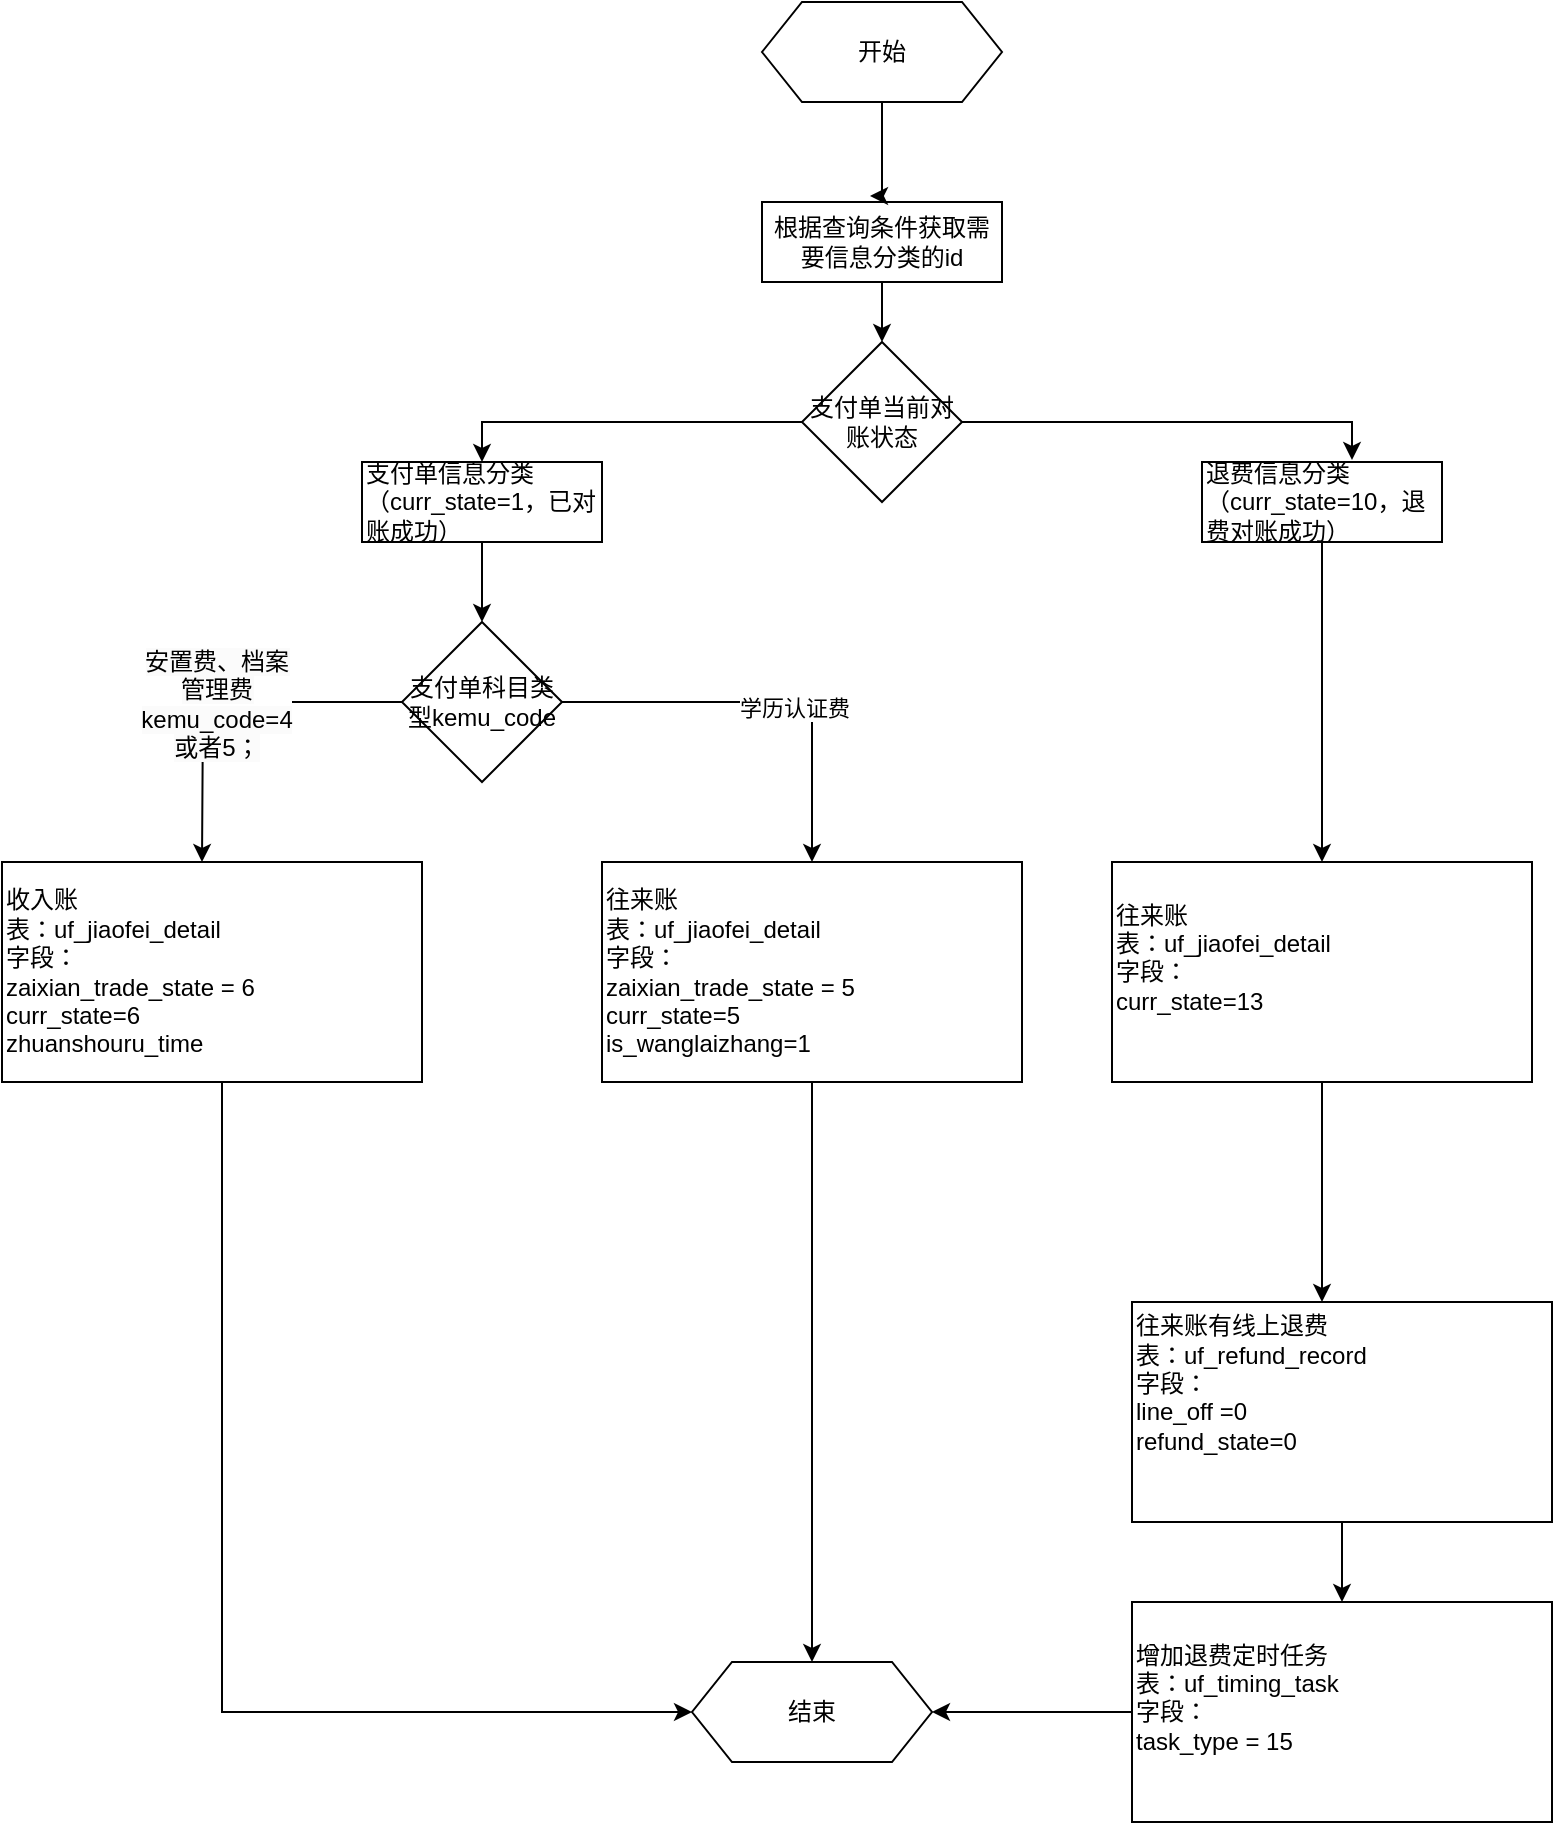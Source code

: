 <mxfile version="24.7.5">
  <diagram id="C5RBs43oDa-KdzZeNtuy" name="Page-1">
    <mxGraphModel dx="2261" dy="746" grid="1" gridSize="10" guides="1" tooltips="1" connect="1" arrows="1" fold="1" page="1" pageScale="1" pageWidth="827" pageHeight="1169" math="0" shadow="0">
      <root>
        <mxCell id="WIyWlLk6GJQsqaUBKTNV-0" />
        <mxCell id="WIyWlLk6GJQsqaUBKTNV-1" parent="WIyWlLk6GJQsqaUBKTNV-0" />
        <mxCell id="h3pDS9H2A7vJjk51DCKi-2" value="开始" style="shape=hexagon;perimeter=hexagonPerimeter2;whiteSpace=wrap;html=1;fixedSize=1;" vertex="1" parent="WIyWlLk6GJQsqaUBKTNV-1">
          <mxGeometry x="360" y="30" width="120" height="50" as="geometry" />
        </mxCell>
        <mxCell id="h3pDS9H2A7vJjk51DCKi-19" style="edgeStyle=orthogonalEdgeStyle;rounded=0;orthogonalLoop=1;jettySize=auto;html=1;entryX=0.5;entryY=0;entryDx=0;entryDy=0;" edge="1" parent="WIyWlLk6GJQsqaUBKTNV-1" source="h3pDS9H2A7vJjk51DCKi-3" target="h3pDS9H2A7vJjk51DCKi-6">
          <mxGeometry relative="1" as="geometry" />
        </mxCell>
        <mxCell id="h3pDS9H2A7vJjk51DCKi-3" value="根据查询条件获取需要信息分类的id" style="rounded=0;whiteSpace=wrap;html=1;" vertex="1" parent="WIyWlLk6GJQsqaUBKTNV-1">
          <mxGeometry x="360" y="130" width="120" height="40" as="geometry" />
        </mxCell>
        <mxCell id="h3pDS9H2A7vJjk51DCKi-20" style="edgeStyle=orthogonalEdgeStyle;rounded=0;orthogonalLoop=1;jettySize=auto;html=1;" edge="1" parent="WIyWlLk6GJQsqaUBKTNV-1" source="h3pDS9H2A7vJjk51DCKi-4" target="h3pDS9H2A7vJjk51DCKi-9">
          <mxGeometry relative="1" as="geometry" />
        </mxCell>
        <mxCell id="h3pDS9H2A7vJjk51DCKi-4" value="支付单信息分类（curr_state=1，已对账成功）" style="rounded=0;whiteSpace=wrap;html=1;align=left;" vertex="1" parent="WIyWlLk6GJQsqaUBKTNV-1">
          <mxGeometry x="160" y="260" width="120" height="40" as="geometry" />
        </mxCell>
        <mxCell id="h3pDS9H2A7vJjk51DCKi-17" style="edgeStyle=orthogonalEdgeStyle;rounded=0;orthogonalLoop=1;jettySize=auto;html=1;" edge="1" parent="WIyWlLk6GJQsqaUBKTNV-1" source="h3pDS9H2A7vJjk51DCKi-5" target="h3pDS9H2A7vJjk51DCKi-16">
          <mxGeometry relative="1" as="geometry">
            <mxPoint x="640" y="450" as="targetPoint" />
          </mxGeometry>
        </mxCell>
        <mxCell id="h3pDS9H2A7vJjk51DCKi-5" value="退费信息分类（curr_state=10，退费对账成功）" style="rounded=0;whiteSpace=wrap;html=1;align=left;" vertex="1" parent="WIyWlLk6GJQsqaUBKTNV-1">
          <mxGeometry x="580" y="260" width="120" height="40" as="geometry" />
        </mxCell>
        <mxCell id="h3pDS9H2A7vJjk51DCKi-7" style="edgeStyle=orthogonalEdgeStyle;rounded=0;orthogonalLoop=1;jettySize=auto;html=1;entryX=0.5;entryY=0;entryDx=0;entryDy=0;" edge="1" parent="WIyWlLk6GJQsqaUBKTNV-1" source="h3pDS9H2A7vJjk51DCKi-6" target="h3pDS9H2A7vJjk51DCKi-4">
          <mxGeometry relative="1" as="geometry" />
        </mxCell>
        <mxCell id="h3pDS9H2A7vJjk51DCKi-6" value="支付单当前对账状态" style="rhombus;whiteSpace=wrap;html=1;" vertex="1" parent="WIyWlLk6GJQsqaUBKTNV-1">
          <mxGeometry x="380" y="200" width="80" height="80" as="geometry" />
        </mxCell>
        <mxCell id="h3pDS9H2A7vJjk51DCKi-8" style="edgeStyle=orthogonalEdgeStyle;rounded=0;orthogonalLoop=1;jettySize=auto;html=1;entryX=0.625;entryY=-0.025;entryDx=0;entryDy=0;entryPerimeter=0;" edge="1" parent="WIyWlLk6GJQsqaUBKTNV-1" source="h3pDS9H2A7vJjk51DCKi-6" target="h3pDS9H2A7vJjk51DCKi-5">
          <mxGeometry relative="1" as="geometry" />
        </mxCell>
        <mxCell id="h3pDS9H2A7vJjk51DCKi-11" style="edgeStyle=orthogonalEdgeStyle;rounded=0;orthogonalLoop=1;jettySize=auto;html=1;" edge="1" parent="WIyWlLk6GJQsqaUBKTNV-1" source="h3pDS9H2A7vJjk51DCKi-9">
          <mxGeometry relative="1" as="geometry">
            <mxPoint x="80" y="460" as="targetPoint" />
          </mxGeometry>
        </mxCell>
        <mxCell id="h3pDS9H2A7vJjk51DCKi-12" value="&lt;span style=&quot;font-size: 12px; text-wrap: wrap; background-color: rgb(251, 251, 251);&quot;&gt;安置费、档案管理费kemu_code=4 或者5；&lt;/span&gt;" style="edgeLabel;html=1;align=center;verticalAlign=middle;resizable=0;points=[];" vertex="1" connectable="0" parent="h3pDS9H2A7vJjk51DCKi-11">
          <mxGeometry x="0.036" y="1" relative="1" as="geometry">
            <mxPoint as="offset" />
          </mxGeometry>
        </mxCell>
        <mxCell id="h3pDS9H2A7vJjk51DCKi-14" style="edgeStyle=orthogonalEdgeStyle;rounded=0;orthogonalLoop=1;jettySize=auto;html=1;" edge="1" parent="WIyWlLk6GJQsqaUBKTNV-1" source="h3pDS9H2A7vJjk51DCKi-9" target="h3pDS9H2A7vJjk51DCKi-13">
          <mxGeometry relative="1" as="geometry" />
        </mxCell>
        <mxCell id="h3pDS9H2A7vJjk51DCKi-15" value="学历认证费" style="edgeLabel;html=1;align=center;verticalAlign=middle;resizable=0;points=[];" vertex="1" connectable="0" parent="h3pDS9H2A7vJjk51DCKi-14">
          <mxGeometry x="0.129" y="-3" relative="1" as="geometry">
            <mxPoint as="offset" />
          </mxGeometry>
        </mxCell>
        <mxCell id="h3pDS9H2A7vJjk51DCKi-9" value="支付单科目类型kemu_code" style="rhombus;whiteSpace=wrap;html=1;" vertex="1" parent="WIyWlLk6GJQsqaUBKTNV-1">
          <mxGeometry x="180" y="340" width="80" height="80" as="geometry" />
        </mxCell>
        <mxCell id="h3pDS9H2A7vJjk51DCKi-30" style="edgeStyle=orthogonalEdgeStyle;rounded=0;orthogonalLoop=1;jettySize=auto;html=1;entryX=0;entryY=0.5;entryDx=0;entryDy=0;" edge="1" parent="WIyWlLk6GJQsqaUBKTNV-1" source="h3pDS9H2A7vJjk51DCKi-10" target="h3pDS9H2A7vJjk51DCKi-21">
          <mxGeometry relative="1" as="geometry">
            <Array as="points">
              <mxPoint x="90" y="885" />
            </Array>
          </mxGeometry>
        </mxCell>
        <mxCell id="h3pDS9H2A7vJjk51DCKi-10" value="收入账&lt;div&gt;表：uf_jiaofei_detail&lt;/div&gt;&lt;div&gt;字段：&lt;br&gt;&lt;div&gt;zaixian_trade_state = 6&amp;nbsp;&lt;br&gt;&lt;/div&gt;&lt;div&gt;curr_state=6&lt;br&gt;&lt;/div&gt;&lt;div&gt;zhuanshouru_time&lt;br&gt;&lt;/div&gt;&lt;/div&gt;" style="rounded=0;whiteSpace=wrap;html=1;align=left;" vertex="1" parent="WIyWlLk6GJQsqaUBKTNV-1">
          <mxGeometry x="-20" y="460" width="210" height="110" as="geometry" />
        </mxCell>
        <mxCell id="h3pDS9H2A7vJjk51DCKi-28" style="edgeStyle=orthogonalEdgeStyle;rounded=0;orthogonalLoop=1;jettySize=auto;html=1;" edge="1" parent="WIyWlLk6GJQsqaUBKTNV-1" source="h3pDS9H2A7vJjk51DCKi-13" target="h3pDS9H2A7vJjk51DCKi-21">
          <mxGeometry relative="1" as="geometry" />
        </mxCell>
        <mxCell id="h3pDS9H2A7vJjk51DCKi-13" value="&lt;div&gt;往来账&lt;/div&gt;&lt;div&gt;表：uf_jiaofei_detail&lt;br&gt;&lt;/div&gt;&lt;div&gt;字段：&lt;/div&gt;&lt;div&gt;zaixian_trade_state = 5&lt;br&gt;&lt;/div&gt;&lt;div&gt;curr_state=5&lt;br&gt;&lt;/div&gt;&lt;div&gt;is_wanglaizhang=1&lt;br&gt;&lt;/div&gt;" style="rounded=0;whiteSpace=wrap;html=1;align=left;" vertex="1" parent="WIyWlLk6GJQsqaUBKTNV-1">
          <mxGeometry x="280" y="460" width="210" height="110" as="geometry" />
        </mxCell>
        <mxCell id="h3pDS9H2A7vJjk51DCKi-23" style="edgeStyle=orthogonalEdgeStyle;rounded=0;orthogonalLoop=1;jettySize=auto;html=1;" edge="1" parent="WIyWlLk6GJQsqaUBKTNV-1" source="h3pDS9H2A7vJjk51DCKi-16">
          <mxGeometry relative="1" as="geometry">
            <mxPoint x="640" y="680" as="targetPoint" />
          </mxGeometry>
        </mxCell>
        <mxCell id="h3pDS9H2A7vJjk51DCKi-16" value="&lt;div&gt;往来账&lt;/div&gt;&lt;div&gt;&lt;div&gt;表：uf_jiaofei_detail&lt;br&gt;&lt;/div&gt;&lt;div&gt;字段：&lt;/div&gt;&lt;/div&gt;&lt;div&gt;&lt;span style=&quot;background-color: initial;&quot;&gt;curr_state=13&lt;/span&gt;&lt;br&gt;&lt;/div&gt;&lt;div&gt;&lt;br&gt;&lt;/div&gt;" style="rounded=0;whiteSpace=wrap;html=1;align=left;" vertex="1" parent="WIyWlLk6GJQsqaUBKTNV-1">
          <mxGeometry x="535" y="460" width="210" height="110" as="geometry" />
        </mxCell>
        <mxCell id="h3pDS9H2A7vJjk51DCKi-18" style="edgeStyle=orthogonalEdgeStyle;rounded=0;orthogonalLoop=1;jettySize=auto;html=1;entryX=0.45;entryY=-0.075;entryDx=0;entryDy=0;entryPerimeter=0;" edge="1" parent="WIyWlLk6GJQsqaUBKTNV-1" source="h3pDS9H2A7vJjk51DCKi-2" target="h3pDS9H2A7vJjk51DCKi-3">
          <mxGeometry relative="1" as="geometry">
            <Array as="points">
              <mxPoint x="420" y="127" />
            </Array>
          </mxGeometry>
        </mxCell>
        <mxCell id="h3pDS9H2A7vJjk51DCKi-21" value="结束" style="shape=hexagon;perimeter=hexagonPerimeter2;whiteSpace=wrap;html=1;fixedSize=1;" vertex="1" parent="WIyWlLk6GJQsqaUBKTNV-1">
          <mxGeometry x="325" y="860" width="120" height="50" as="geometry" />
        </mxCell>
        <mxCell id="h3pDS9H2A7vJjk51DCKi-26" style="edgeStyle=orthogonalEdgeStyle;rounded=0;orthogonalLoop=1;jettySize=auto;html=1;entryX=0.5;entryY=0;entryDx=0;entryDy=0;" edge="1" parent="WIyWlLk6GJQsqaUBKTNV-1" source="h3pDS9H2A7vJjk51DCKi-24" target="h3pDS9H2A7vJjk51DCKi-25">
          <mxGeometry relative="1" as="geometry" />
        </mxCell>
        <mxCell id="h3pDS9H2A7vJjk51DCKi-24" value="&lt;div&gt;往来账有线上退费&lt;/div&gt;&lt;div&gt;&lt;div&gt;表：uf_refund_record&lt;br&gt;&lt;/div&gt;&lt;div&gt;字段：&lt;/div&gt;&lt;/div&gt;&lt;div&gt;line_off =0&lt;br&gt;&lt;/div&gt;&lt;div&gt;&lt;span style=&quot;background-color: initial;&quot;&gt;refund_state&lt;/span&gt;&lt;span style=&quot;background-color: initial;&quot;&gt;=0&lt;/span&gt;&lt;br&gt;&lt;/div&gt;&lt;div&gt;&lt;span style=&quot;background-color: initial;&quot;&gt;&lt;br&gt;&lt;/span&gt;&lt;/div&gt;&lt;div&gt;&lt;br&gt;&lt;/div&gt;" style="rounded=0;whiteSpace=wrap;html=1;align=left;" vertex="1" parent="WIyWlLk6GJQsqaUBKTNV-1">
          <mxGeometry x="545" y="680" width="210" height="110" as="geometry" />
        </mxCell>
        <mxCell id="h3pDS9H2A7vJjk51DCKi-27" style="edgeStyle=orthogonalEdgeStyle;rounded=0;orthogonalLoop=1;jettySize=auto;html=1;" edge="1" parent="WIyWlLk6GJQsqaUBKTNV-1" source="h3pDS9H2A7vJjk51DCKi-25" target="h3pDS9H2A7vJjk51DCKi-21">
          <mxGeometry relative="1" as="geometry" />
        </mxCell>
        <mxCell id="h3pDS9H2A7vJjk51DCKi-25" value="&lt;div&gt;增加退费定时任务&lt;/div&gt;&lt;div&gt;表：uf_timing_task&lt;/div&gt;&lt;div&gt;&lt;span style=&quot;background-color: initial;&quot;&gt;字段：&lt;/span&gt;&lt;/div&gt;&lt;div&gt;task_type = 15&lt;span style=&quot;background-color: initial;&quot;&gt;&lt;br&gt;&lt;/span&gt;&lt;/div&gt;&lt;div&gt;&lt;br&gt;&lt;/div&gt;" style="rounded=0;whiteSpace=wrap;html=1;align=left;" vertex="1" parent="WIyWlLk6GJQsqaUBKTNV-1">
          <mxGeometry x="545" y="830" width="210" height="110" as="geometry" />
        </mxCell>
      </root>
    </mxGraphModel>
  </diagram>
</mxfile>
